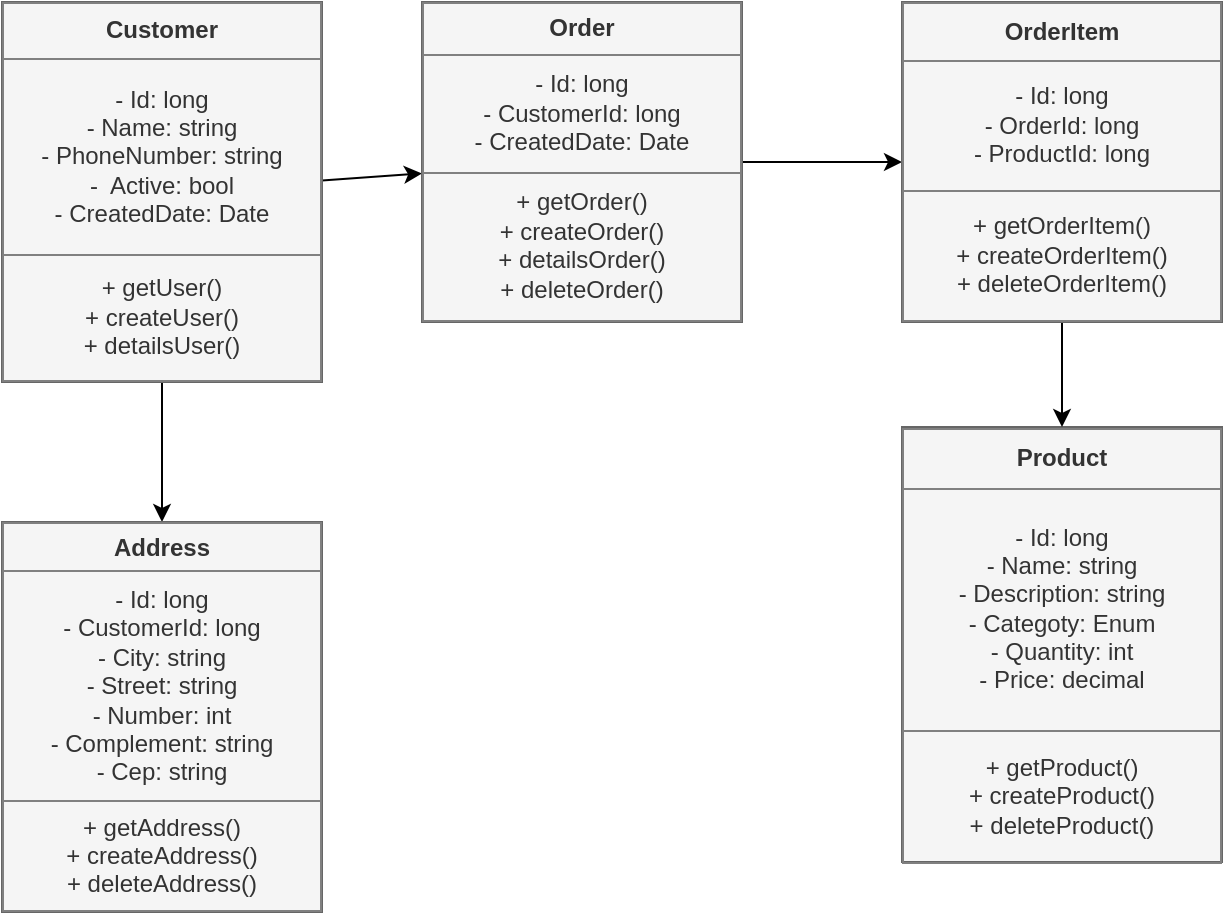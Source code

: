 <mxfile>
    <diagram id="Mp8oZLiGk1OVfIP-T_aE" name="Página-1">
        <mxGraphModel dx="614" dy="427" grid="1" gridSize="10" guides="1" tooltips="1" connect="1" arrows="1" fold="1" page="1" pageScale="1" pageWidth="827" pageHeight="1169" math="0" shadow="0">
            <root>
                <mxCell id="0"/>
                <mxCell id="1" parent="0"/>
                <mxCell id="14" value="" style="edgeStyle=none;html=1;" parent="1" source="12" target="13" edge="1">
                    <mxGeometry relative="1" as="geometry"/>
                </mxCell>
                <mxCell id="23" value="" style="edgeStyle=none;html=1;" parent="1" source="12" target="22" edge="1">
                    <mxGeometry relative="1" as="geometry"/>
                </mxCell>
                <mxCell id="12" value="&lt;table border=&quot;1&quot; width=&quot;100%&quot; height=&quot;100%&quot; cellpadding=&quot;4&quot; style=&quot;width:100%;height:100%;border-collapse:collapse;&quot;&gt;&lt;tbody&gt;&lt;tr&gt;&lt;th align=&quot;center&quot;&gt;&lt;b&gt;Customer&lt;/b&gt;&lt;/th&gt;&lt;/tr&gt;&lt;tr&gt;&lt;td align=&quot;center&quot;&gt;- Id: long&lt;br&gt;- Name: string&lt;br&gt;- PhoneNumber: string&lt;br&gt;-&amp;nbsp; Active: bool&lt;br&gt;- CreatedDate: Date&lt;br&gt;&lt;/td&gt;&lt;/tr&gt;&lt;tr&gt;&lt;td align=&quot;center&quot;&gt;+ getUser()&lt;br&gt;+ createUser()&lt;br&gt;+ detailsUser()&lt;/td&gt;&lt;/tr&gt;&lt;/tbody&gt;&lt;/table&gt;" style="text;html=1;whiteSpace=wrap;strokeColor=#666666;fillColor=#f5f5f5;overflow=fill;fontColor=#333333;" parent="1" vertex="1">
                    <mxGeometry x="60" y="30" width="160" height="190" as="geometry"/>
                </mxCell>
                <mxCell id="20" value="" style="edgeStyle=none;html=1;" parent="1" source="13" target="19" edge="1">
                    <mxGeometry relative="1" as="geometry"/>
                </mxCell>
                <mxCell id="13" value="&lt;table border=&quot;1&quot; width=&quot;100%&quot; height=&quot;100%&quot; cellpadding=&quot;4&quot; style=&quot;width:100%;height:100%;border-collapse:collapse;&quot;&gt;&lt;tbody&gt;&lt;tr&gt;&lt;th align=&quot;center&quot;&gt;&lt;b&gt;Order&lt;/b&gt;&lt;/th&gt;&lt;/tr&gt;&lt;tr&gt;&lt;td align=&quot;center&quot;&gt;- Id: long&lt;br&gt;- CustomerId: long&lt;br&gt;- CreatedDate: Date&lt;/td&gt;&lt;/tr&gt;&lt;tr&gt;&lt;td align=&quot;center&quot;&gt;+ getOrder()&lt;br&gt;+ createOrder()&lt;br&gt;+ detailsOrder()&lt;br&gt;+ deleteOrder()&lt;/td&gt;&lt;/tr&gt;&lt;/tbody&gt;&lt;/table&gt;" style="text;html=1;whiteSpace=wrap;strokeColor=#666666;fillColor=#f5f5f5;overflow=fill;fontColor=#333333;" parent="1" vertex="1">
                    <mxGeometry x="270" y="30" width="160" height="160" as="geometry"/>
                </mxCell>
                <mxCell id="24" style="edgeStyle=none;html=1;exitX=0.5;exitY=1;exitDx=0;exitDy=0;" edge="1" parent="1" source="17">
                    <mxGeometry relative="1" as="geometry">
                        <mxPoint x="590" y="403" as="targetPoint"/>
                    </mxGeometry>
                </mxCell>
                <mxCell id="17" value="&lt;table border=&quot;1&quot; width=&quot;100%&quot; height=&quot;100%&quot; cellpadding=&quot;4&quot; style=&quot;width:100%;height:100%;border-collapse:collapse;&quot;&gt;&lt;tbody&gt;&lt;tr&gt;&lt;th align=&quot;center&quot;&gt;&lt;b&gt;Product&lt;/b&gt;&lt;/th&gt;&lt;/tr&gt;&lt;tr&gt;&lt;td align=&quot;center&quot;&gt;- Id: long&lt;br&gt;- Name: string&lt;br&gt;- Description: string&lt;br&gt;- Categoty: Enum&lt;br&gt;- Quantity: int&lt;br&gt;- Price: decimal&lt;/td&gt;&lt;/tr&gt;&lt;tr&gt;&lt;td align=&quot;center&quot;&gt;+ getProduct()&lt;br&gt;+ createProduct()&lt;br&gt;+ deleteProduct()&lt;/td&gt;&lt;/tr&gt;&lt;/tbody&gt;&lt;/table&gt;" style="text;html=1;whiteSpace=wrap;strokeColor=#666666;fillColor=#f5f5f5;overflow=fill;fontColor=#333333;" parent="1" vertex="1">
                    <mxGeometry x="510" y="242.5" width="160" height="217.5" as="geometry"/>
                </mxCell>
                <mxCell id="21" value="" style="edgeStyle=none;html=1;" parent="1" source="19" target="17" edge="1">
                    <mxGeometry relative="1" as="geometry"/>
                </mxCell>
                <mxCell id="19" value="&lt;table border=&quot;1&quot; width=&quot;100%&quot; height=&quot;100%&quot; cellpadding=&quot;4&quot; style=&quot;width:100%;height:100%;border-collapse:collapse;&quot;&gt;&lt;tbody&gt;&lt;tr&gt;&lt;th align=&quot;center&quot;&gt;&lt;b&gt;OrderItem&lt;/b&gt;&lt;/th&gt;&lt;/tr&gt;&lt;tr&gt;&lt;td align=&quot;center&quot;&gt;- Id: long&lt;br&gt;- OrderId: long&lt;br&gt;- ProductId: long&lt;br&gt;&lt;/td&gt;&lt;/tr&gt;&lt;tr&gt;&lt;td align=&quot;center&quot;&gt;+ getOrderItem()&lt;br&gt;+ createOrderItem()&lt;br&gt;+ deleteOrderItem()&lt;/td&gt;&lt;/tr&gt;&lt;/tbody&gt;&lt;/table&gt;" style="text;html=1;whiteSpace=wrap;strokeColor=#666666;fillColor=#f5f5f5;overflow=fill;fontColor=#333333;" parent="1" vertex="1">
                    <mxGeometry x="510" y="30" width="160" height="160" as="geometry"/>
                </mxCell>
                <mxCell id="22" value="&lt;table border=&quot;1&quot; width=&quot;100%&quot; height=&quot;100%&quot; cellpadding=&quot;4&quot; style=&quot;width:100%;height:100%;border-collapse:collapse;&quot;&gt;&lt;tbody&gt;&lt;tr&gt;&lt;th align=&quot;center&quot;&gt;&lt;b&gt;Address&lt;br&gt;&lt;/b&gt;&lt;/th&gt;&lt;/tr&gt;&lt;tr&gt;&lt;td align=&quot;center&quot;&gt;- Id: long&lt;br&gt;- CustomerId: long&lt;br&gt;- City: string&lt;br&gt;- Street: string&lt;br&gt;- Number: int&lt;br&gt;- Complement: string&lt;br&gt;- Cep: string&lt;br&gt;&lt;/td&gt;&lt;/tr&gt;&lt;tr&gt;&lt;td align=&quot;center&quot;&gt;+ getAddress()&lt;br&gt;+ createAddress()&lt;br&gt;+ deleteAddress()&lt;/td&gt;&lt;/tr&gt;&lt;/tbody&gt;&lt;/table&gt;" style="text;html=1;whiteSpace=wrap;strokeColor=#666666;fillColor=#f5f5f5;overflow=fill;fontColor=#333333;" parent="1" vertex="1">
                    <mxGeometry x="60" y="290" width="160" height="195" as="geometry"/>
                </mxCell>
            </root>
        </mxGraphModel>
    </diagram>
</mxfile>